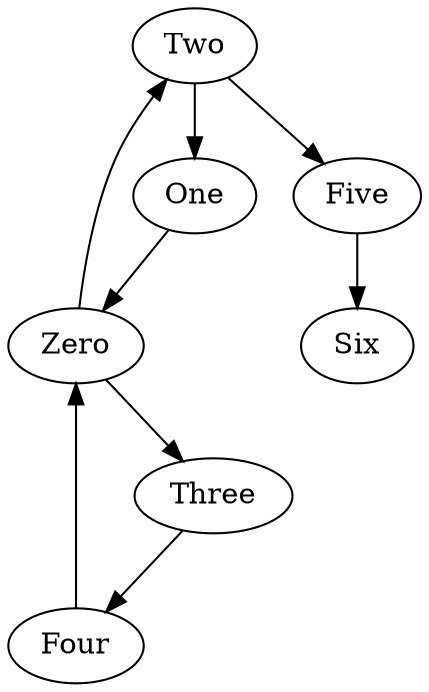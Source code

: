 digraph visual{
Five->Six[weight=52];
Four->Zero[weight=72];
One->Zero[weight=10];
Three->Four[weight=19];
Two->Five[weight=31];
Two->One[weight=41];
Zero->Three[weight=15];
Zero->Two[weight=11];
}
